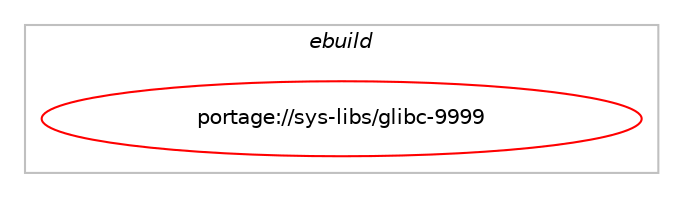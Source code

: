 digraph prolog {

# *************
# Graph options
# *************

newrank=true;
concentrate=true;
compound=true;
graph [rankdir=LR,fontname=Helvetica,fontsize=10,ranksep=1.5];#, ranksep=2.5, nodesep=0.2];
edge  [arrowhead=vee];
node  [fontname=Helvetica,fontsize=10];

# **********
# The ebuild
# **********

subgraph cluster_leftcol {
color=gray;
label=<<i>ebuild</i>>;
id [label="portage://sys-libs/glibc-9999", color=red, width=4, href="../sys-libs/glibc-9999.svg"];
}

# ****************
# The dependencies
# ****************

subgraph cluster_midcol {
color=gray;
label=<<i>dependencies</i>>;
subgraph cluster_compile {
fillcolor="#eeeeee";
style=filled;
label=<<i>compile</i>>;
# *** BEGIN UNKNOWN DEPENDENCY TYPE (TODO) ***
# id -> equal(use_conditional_group(positive,gd,portage://sys-libs/glibc-9999,[package_dependency(portage://sys-libs/glibc-9999,install,no,media-libs,gd,none,[,,],[slot(2),equal],[])]))
# *** END UNKNOWN DEPENDENCY TYPE (TODO) ***

# *** BEGIN UNKNOWN DEPENDENCY TYPE (TODO) ***
# id -> equal(use_conditional_group(positive,nscd,portage://sys-libs/glibc-9999,[use_conditional_group(positive,selinux,portage://sys-libs/glibc-9999,[use_conditional_group(positive,audit,portage://sys-libs/glibc-9999,[package_dependency(portage://sys-libs/glibc-9999,install,no,sys-process,audit,none,[,,],[],[])]),use_conditional_group(positive,caps,portage://sys-libs/glibc-9999,[package_dependency(portage://sys-libs/glibc-9999,install,no,sys-libs,libcap,none,[,,],[],[])])])]))
# *** END UNKNOWN DEPENDENCY TYPE (TODO) ***

# *** BEGIN UNKNOWN DEPENDENCY TYPE (TODO) ***
# id -> equal(use_conditional_group(positive,selinux,portage://sys-libs/glibc-9999,[package_dependency(portage://sys-libs/glibc-9999,install,no,sys-libs,libselinux,none,[,,],[],[])]))
# *** END UNKNOWN DEPENDENCY TYPE (TODO) ***

# *** BEGIN UNKNOWN DEPENDENCY TYPE (TODO) ***
# id -> equal(use_conditional_group(positive,suid,portage://sys-libs/glibc-9999,[use_conditional_group(positive,caps,portage://sys-libs/glibc-9999,[package_dependency(portage://sys-libs/glibc-9999,install,no,sys-libs,libcap,none,[,,],[],[])])]))
# *** END UNKNOWN DEPENDENCY TYPE (TODO) ***

# *** BEGIN UNKNOWN DEPENDENCY TYPE (TODO) ***
# id -> equal(use_conditional_group(positive,systemtap,portage://sys-libs/glibc-9999,[package_dependency(portage://sys-libs/glibc-9999,install,no,dev-debug,systemtap,none,[,,],[],[])]))
# *** END UNKNOWN DEPENDENCY TYPE (TODO) ***

# *** BEGIN UNKNOWN DEPENDENCY TYPE (TODO) ***
# id -> equal(package_dependency(portage://sys-libs/glibc-9999,install,no,virtual,os-headers,none,[,,],[],[]))
# *** END UNKNOWN DEPENDENCY TYPE (TODO) ***

}
subgraph cluster_compileandrun {
fillcolor="#eeeeee";
style=filled;
label=<<i>compile and run</i>>;
}
subgraph cluster_run {
fillcolor="#eeeeee";
style=filled;
label=<<i>run</i>>;
# *** BEGIN UNKNOWN DEPENDENCY TYPE (TODO) ***
# id -> equal(use_conditional_group(positive,gd,portage://sys-libs/glibc-9999,[package_dependency(portage://sys-libs/glibc-9999,run,no,media-libs,gd,none,[,,],[slot(2),equal],[])]))
# *** END UNKNOWN DEPENDENCY TYPE (TODO) ***

# *** BEGIN UNKNOWN DEPENDENCY TYPE (TODO) ***
# id -> equal(use_conditional_group(positive,nscd,portage://sys-libs/glibc-9999,[use_conditional_group(positive,selinux,portage://sys-libs/glibc-9999,[use_conditional_group(positive,audit,portage://sys-libs/glibc-9999,[package_dependency(portage://sys-libs/glibc-9999,run,no,sys-process,audit,none,[,,],[],[])]),use_conditional_group(positive,caps,portage://sys-libs/glibc-9999,[package_dependency(portage://sys-libs/glibc-9999,run,no,sys-libs,libcap,none,[,,],[],[])])])]))
# *** END UNKNOWN DEPENDENCY TYPE (TODO) ***

# *** BEGIN UNKNOWN DEPENDENCY TYPE (TODO) ***
# id -> equal(use_conditional_group(positive,perl,portage://sys-libs/glibc-9999,[package_dependency(portage://sys-libs/glibc-9999,run,no,dev-lang,perl,none,[,,],[],[])]))
# *** END UNKNOWN DEPENDENCY TYPE (TODO) ***

# *** BEGIN UNKNOWN DEPENDENCY TYPE (TODO) ***
# id -> equal(use_conditional_group(positive,selinux,portage://sys-libs/glibc-9999,[package_dependency(portage://sys-libs/glibc-9999,run,no,sys-libs,libselinux,none,[,,],[],[])]))
# *** END UNKNOWN DEPENDENCY TYPE (TODO) ***

# *** BEGIN UNKNOWN DEPENDENCY TYPE (TODO) ***
# id -> equal(use_conditional_group(positive,suid,portage://sys-libs/glibc-9999,[use_conditional_group(positive,caps,portage://sys-libs/glibc-9999,[package_dependency(portage://sys-libs/glibc-9999,run,no,sys-libs,libcap,none,[,,],[],[])])]))
# *** END UNKNOWN DEPENDENCY TYPE (TODO) ***

# *** BEGIN UNKNOWN DEPENDENCY TYPE (TODO) ***
# id -> equal(use_conditional_group(positive,systemtap,portage://sys-libs/glibc-9999,[package_dependency(portage://sys-libs/glibc-9999,run,no,dev-debug,systemtap,none,[,,],[],[])]))
# *** END UNKNOWN DEPENDENCY TYPE (TODO) ***

# *** BEGIN UNKNOWN DEPENDENCY TYPE (TODO) ***
# id -> equal(use_conditional_group(positive,vanilla,portage://sys-libs/glibc-9999,[package_dependency(portage://sys-libs/glibc-9999,run,weak,sys-libs,timezone-data,none,[,,],[],[])]))
# *** END UNKNOWN DEPENDENCY TYPE (TODO) ***

# *** BEGIN UNKNOWN DEPENDENCY TYPE (TODO) ***
# id -> equal(package_dependency(portage://sys-libs/glibc-9999,run,no,net-dns,libidn2,greaterequal,[2.3.0,,,2.3.0],[],[]))
# *** END UNKNOWN DEPENDENCY TYPE (TODO) ***

# *** BEGIN UNKNOWN DEPENDENCY TYPE (TODO) ***
# id -> equal(package_dependency(portage://sys-libs/glibc-9999,run,weak,app-misc,pax-utils,smaller,[1.3.3,,,1.3.3],[],[]))
# *** END UNKNOWN DEPENDENCY TYPE (TODO) ***

# *** BEGIN UNKNOWN DEPENDENCY TYPE (TODO) ***
# id -> equal(package_dependency(portage://sys-libs/glibc-9999,run,weak,sys-apps,systemd,smaller,[254.9,,-r1,254.9-r1],[],[]))
# *** END UNKNOWN DEPENDENCY TYPE (TODO) ***

}
}

# **************
# The candidates
# **************

subgraph cluster_choices {
rank=same;
color=gray;
label=<<i>candidates</i>>;

}

}
